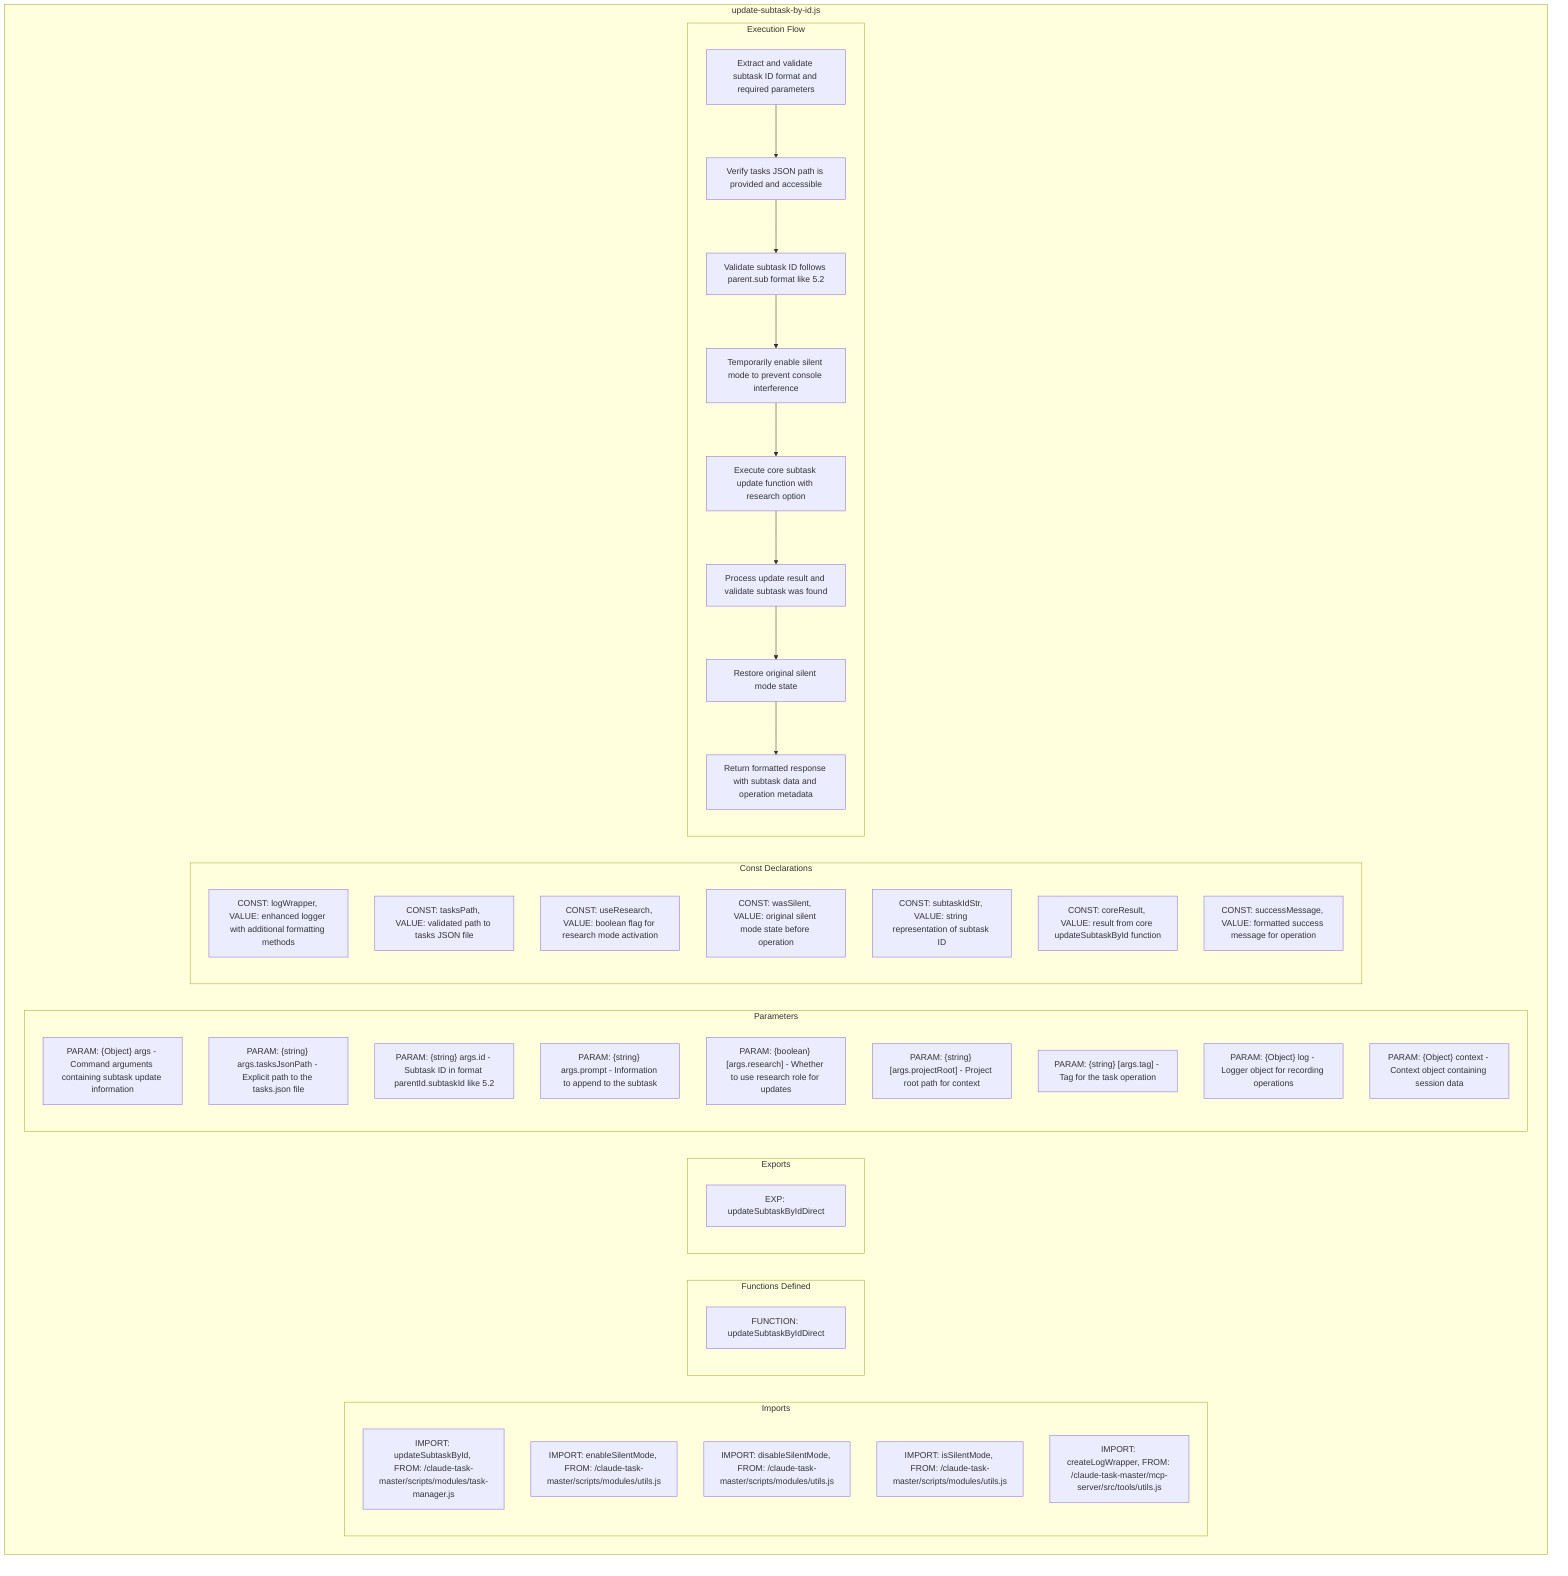 flowchart TB
    subgraph Imports["Imports"]
        I1["IMPORT: updateSubtaskById, FROM: /claude-task-master/scripts/modules/task-manager.js"]
        I2["IMPORT: enableSilentMode, FROM: /claude-task-master/scripts/modules/utils.js"]
        I3["IMPORT: disableSilentMode, FROM: /claude-task-master/scripts/modules/utils.js"]
        I4["IMPORT: isSilentMode, FROM: /claude-task-master/scripts/modules/utils.js"]
        I5["IMPORT: createLogWrapper, FROM: /claude-task-master/mcp-server/src/tools/utils.js"]
    end
    
    subgraph FunctionsDefined["Functions Defined"]
        FU1["FUNCTION: updateSubtaskByIdDirect"]
    end
    
    subgraph Exports["Exports"]
        E1["EXP: updateSubtaskByIdDirect"]
    end
    
    subgraph Parameters["Parameters"]
        P1["PARAM: {Object} args - Command arguments containing subtask update information"]
        P2["PARAM: {string} args.tasksJsonPath - Explicit path to the tasks.json file"]
        P3["PARAM: {string} args.id - Subtask ID in format parentId.subtaskId like 5.2"]
        P4["PARAM: {string} args.prompt - Information to append to the subtask"]
        P5["PARAM: {boolean} [args.research] - Whether to use research role for updates"]
        P6["PARAM: {string} [args.projectRoot] - Project root path for context"]
        P7["PARAM: {string} [args.tag] - Tag for the task operation"]
        P8["PARAM: {Object} log - Logger object for recording operations"]
        P9["PARAM: {Object} context - Context object containing session data"]
    end
    
    subgraph Constants["Const Declarations"]
        C1["CONST: logWrapper, VALUE: enhanced logger with additional formatting methods"]
        C2["CONST: tasksPath, VALUE: validated path to tasks JSON file"]
        C3["CONST: useResearch, VALUE: boolean flag for research mode activation"]
        C4["CONST: wasSilent, VALUE: original silent mode state before operation"]
        C5["CONST: subtaskIdStr, VALUE: string representation of subtask ID"]
        C6["CONST: coreResult, VALUE: result from core updateSubtaskById function"]
        C7["CONST: successMessage, VALUE: formatted success message for operation"]
    end
    
    subgraph ExecutionFlow["Execution Flow"]
        FL1["Extract and validate subtask ID format and required parameters"]
        FL2["Verify tasks JSON path is provided and accessible"]
        FL3["Validate subtask ID follows parent.sub format like 5.2"]
        FL4["Temporarily enable silent mode to prevent console interference"]
        FL5["Execute core subtask update function with research option"]
        FL6["Process update result and validate subtask was found"]
        FL7["Restore original silent mode state"]
        FL8["Return formatted response with subtask data and operation metadata"]
    end
    
    subgraph updateSubtaskByIdJs["update-subtask-by-id.js"]
        Imports
        FunctionsDefined
        Exports
        Parameters
        Constants
        ExecutionFlow
    end
    
    FL1 --> FL2
    FL2 --> FL3
    FL3 --> FL4
    FL4 --> FL5
    FL5 --> FL6
    FL6 --> FL7
    FL7 --> FL8